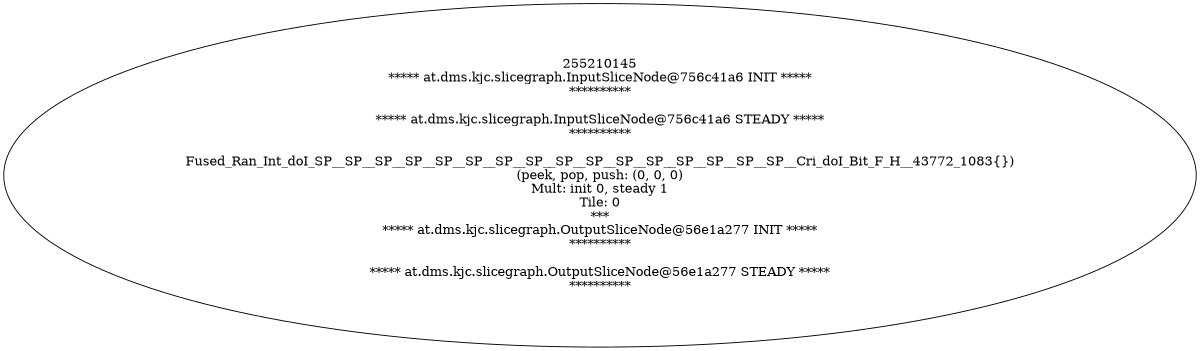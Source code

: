 digraph Flattend {
size = "8, 10.5";
255210145 [ label="255210145\n***** at.dms.kjc.slicegraph.InputSliceNode@756c41a6 INIT *****\n**********\n\n***** at.dms.kjc.slicegraph.InputSliceNode@756c41a6 STEADY *****\n**********\n\nFused_Ran_Int_doI_SP__SP__SP__SP__SP__SP__SP__SP__SP__SP__SP__SP__SP__SP__SP__SP__Cri_doI_Bit_F_H__43772_1083{})\n(peek, pop, push: (0, 0, 0)\nMult: init 0, steady 1\nTile: 0\n *** \n***** at.dms.kjc.slicegraph.OutputSliceNode@56e1a277 INIT *****\n**********\n\n***** at.dms.kjc.slicegraph.OutputSliceNode@56e1a277 STEADY *****\n**********\n" ];
}
